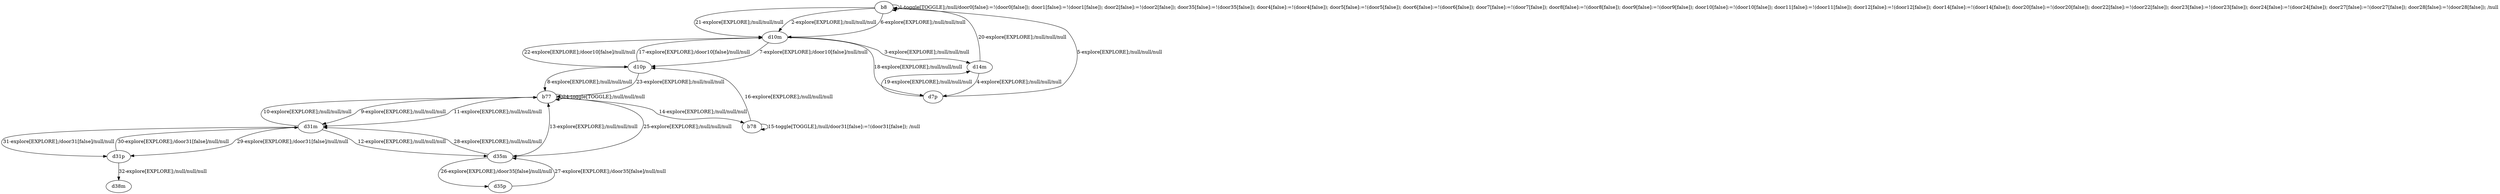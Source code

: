# Total number of goals covered by this test: 1
# d31p --> d38m

digraph g {
"b8" -> "b8" [label = "1-toggle[TOGGLE];/null/door0[false]:=!(door0[false]); door1[false]:=!(door1[false]); door2[false]:=!(door2[false]); door35[false]:=!(door35[false]); door4[false]:=!(door4[false]); door5[false]:=!(door5[false]); door6[false]:=!(door6[false]); door7[false]:=!(door7[false]); door8[false]:=!(door8[false]); door9[false]:=!(door9[false]); door10[false]:=!(door10[false]); door11[false]:=!(door11[false]); door12[false]:=!(door12[false]); door14[false]:=!(door14[false]); door20[false]:=!(door20[false]); door22[false]:=!(door22[false]); door23[false]:=!(door23[false]); door24[false]:=!(door24[false]); door27[false]:=!(door27[false]); door28[false]:=!(door28[false]); /null"];
"b8" -> "d10m" [label = "2-explore[EXPLORE];/null/null/null"];
"d10m" -> "d14m" [label = "3-explore[EXPLORE];/null/null/null"];
"d14m" -> "d7p" [label = "4-explore[EXPLORE];/null/null/null"];
"d7p" -> "b8" [label = "5-explore[EXPLORE];/null/null/null"];
"b8" -> "d10m" [label = "6-explore[EXPLORE];/null/null/null"];
"d10m" -> "d10p" [label = "7-explore[EXPLORE];/door10[false]/null/null"];
"d10p" -> "b77" [label = "8-explore[EXPLORE];/null/null/null"];
"b77" -> "d31m" [label = "9-explore[EXPLORE];/null/null/null"];
"d31m" -> "b77" [label = "10-explore[EXPLORE];/null/null/null"];
"b77" -> "d31m" [label = "11-explore[EXPLORE];/null/null/null"];
"d31m" -> "d35m" [label = "12-explore[EXPLORE];/null/null/null"];
"d35m" -> "b77" [label = "13-explore[EXPLORE];/null/null/null"];
"b77" -> "b78" [label = "14-explore[EXPLORE];/null/null/null"];
"b78" -> "b78" [label = "15-toggle[TOGGLE];/null/door31[false]:=!(door31[false]); /null"];
"b78" -> "d10p" [label = "16-explore[EXPLORE];/null/null/null"];
"d10p" -> "d10m" [label = "17-explore[EXPLORE];/door10[false]/null/null"];
"d10m" -> "d7p" [label = "18-explore[EXPLORE];/null/null/null"];
"d7p" -> "d14m" [label = "19-explore[EXPLORE];/null/null/null"];
"d14m" -> "b8" [label = "20-explore[EXPLORE];/null/null/null"];
"b8" -> "d10m" [label = "21-explore[EXPLORE];/null/null/null"];
"d10m" -> "d10p" [label = "22-explore[EXPLORE];/door10[false]/null/null"];
"d10p" -> "b77" [label = "23-explore[EXPLORE];/null/null/null"];
"b77" -> "b77" [label = "24-toggle[TOGGLE];/null/null/null"];
"b77" -> "d35m" [label = "25-explore[EXPLORE];/null/null/null"];
"d35m" -> "d35p" [label = "26-explore[EXPLORE];/door35[false]/null/null"];
"d35p" -> "d35m" [label = "27-explore[EXPLORE];/door35[false]/null/null"];
"d35m" -> "d31m" [label = "28-explore[EXPLORE];/null/null/null"];
"d31m" -> "d31p" [label = "29-explore[EXPLORE];/door31[false]/null/null"];
"d31p" -> "d31m" [label = "30-explore[EXPLORE];/door31[false]/null/null"];
"d31m" -> "d31p" [label = "31-explore[EXPLORE];/door31[false]/null/null"];
"d31p" -> "d38m" [label = "32-explore[EXPLORE];/null/null/null"];
}